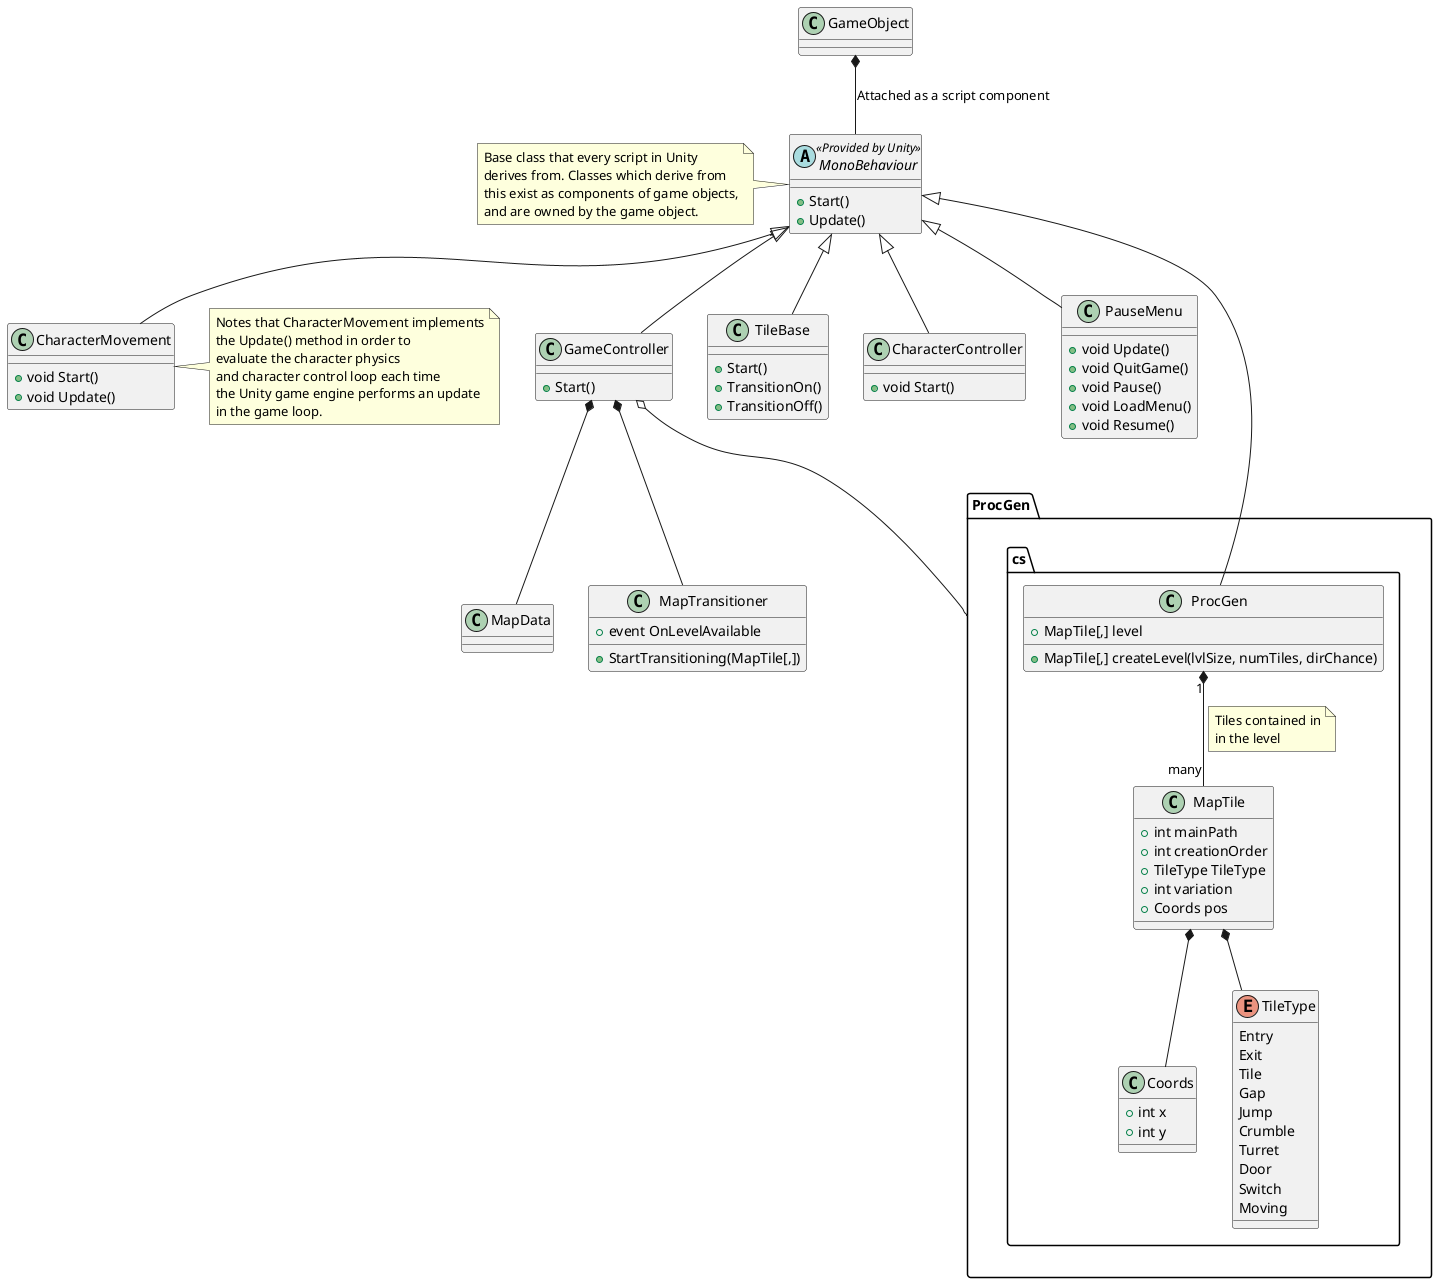 @startuml class_diagram

class GameObject

GameObject *-- MonoBehaviour : Attached as a script component

class MonoBehaviour

note left of MonoBehaviour
Base class that every script in Unity 
derives from. Classes which derive from
this exist as components of game objects,
and are owned by the game object.
end note

abstract class MonoBehaviour <<Provided by Unity>> {
    +Start()
    +Update()
}

class GameController {
    +Start()
}

class MapData

class TileBase {
    +Start()
    +TransitionOn()
    +TransitionOff()
}

class CharacterController {
    +void Start()

}

class CharacterMovement {
    +void Start()
    +void Update()
}

note right of CharacterMovement
Notes that CharacterMovement implements
the Update() method in order to 
evaluate the character physics
and character control loop each time 
the Unity game engine performs an update 
in the game loop.
endnote

MonoBehaviour <|-- CharacterController
MonoBehaviour <|-- CharacterMovement
MonoBehaviour <|-- TileBase
MonoBehaviour <|-- GameController

GameController *-- MapData

package "ProcGen.cs" {
    class MapTile {
        +int mainPath
        +int creationOrder
        +TileType TileType
        +int variation
        +Coords pos
    }

    class Coords {
        +int x
        +int y
    }

    MapTile *-- Coords
    
    enum TileType {
        Entry
        Exit
        Tile
        Gap
        Jump
        Crumble
        Turret
        Door
        Switch
        Moving
    }

    MapTile *-- TileType
    
    class ProcGen {
        +MapTile[,] level
        +MapTile[,] createLevel(lvlSize, numTiles, dirChance)
    }

    ProcGen "1" *-- "many" MapTile
    note left on link
    Tiles contained in
    in the level
    endnote

    MonoBehaviour <|-- ProcGen
}

GameController o-- ProcGen

class MapTransitioner {
    +event OnLevelAvailable
    +StartTransitioning(MapTile[,])
}

GameController *-- MapTransitioner

class PauseMenu {
    +void Update()
    +void QuitGame()
    +void Pause()
    +void LoadMenu()
    +void Resume()
}

MonoBehaviour <|-- PauseMenu

@enduml